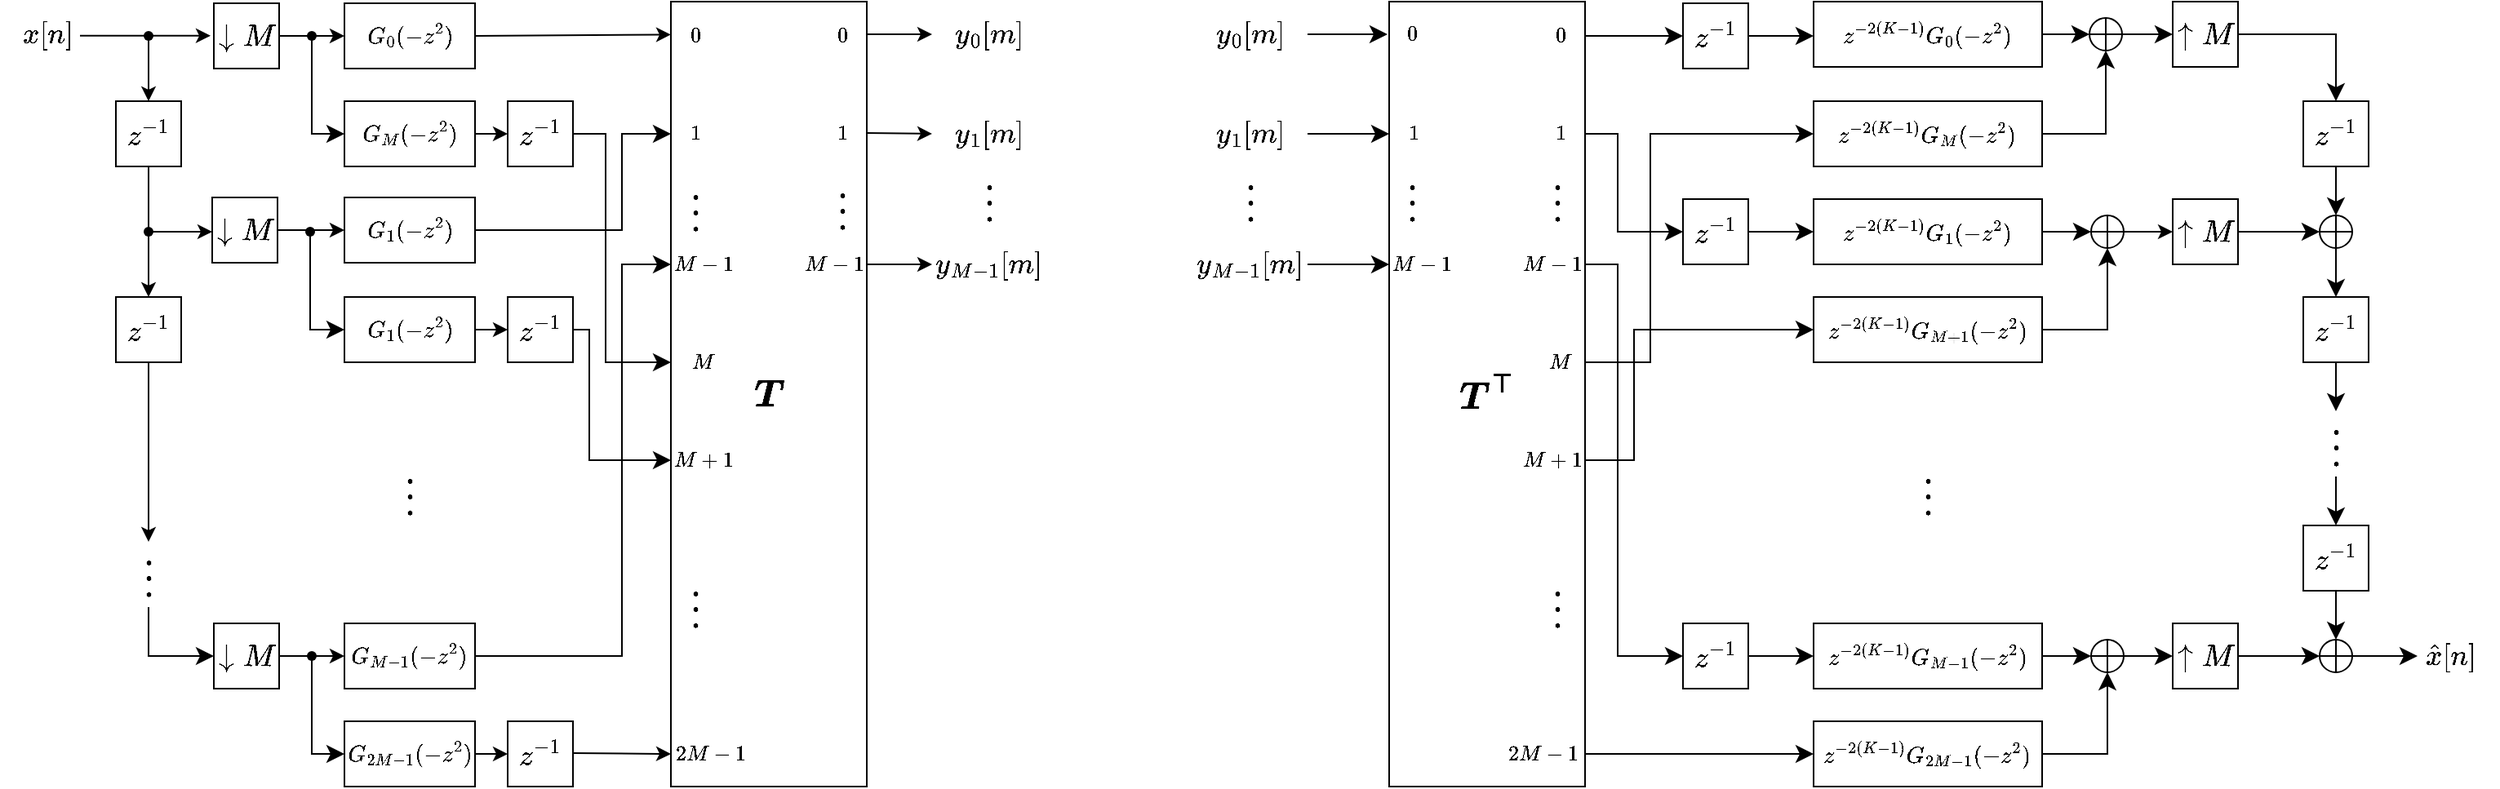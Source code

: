 <mxfile version="23.1.5" type="device">
  <diagram name="ページ1" id="hYsqTFoL2EBxsI7E6CY6">
    <mxGraphModel dx="1149" dy="619" grid="1" gridSize="10" guides="1" tooltips="1" connect="1" arrows="1" fold="1" page="1" pageScale="1" pageWidth="2336" pageHeight="1654" math="1" shadow="0">
      <root>
        <mxCell id="0" />
        <mxCell id="1" parent="0" />
        <mxCell id="6vZ_p8r6TQkiwok0AXN3-46" value="" style="shape=waypoint;sketch=0;fillStyle=solid;size=6;pointerEvents=1;points=[];fillColor=none;resizable=0;rotatable=0;perimeter=centerPerimeter;snapToPoint=1;" parent="1" vertex="1">
          <mxGeometry x="110" y="50" width="20" height="20" as="geometry" />
        </mxCell>
        <mxCell id="6vZ_p8r6TQkiwok0AXN3-47" value="" style="endArrow=classic;html=1;rounded=0;entryX=0;entryY=0.5;entryDx=0;entryDy=0;" parent="1" edge="1">
          <mxGeometry width="50" height="50" relative="1" as="geometry">
            <mxPoint x="78" y="59.92" as="sourcePoint" />
            <mxPoint x="158" y="59.92" as="targetPoint" />
          </mxGeometry>
        </mxCell>
        <mxCell id="6vZ_p8r6TQkiwok0AXN3-51" value="" style="shape=waypoint;sketch=0;fillStyle=solid;size=6;pointerEvents=1;points=[];fillColor=none;resizable=0;rotatable=0;perimeter=centerPerimeter;snapToPoint=1;" parent="1" vertex="1">
          <mxGeometry x="110" y="170" width="20" height="20" as="geometry" />
        </mxCell>
        <mxCell id="6vZ_p8r6TQkiwok0AXN3-52" value="" style="endArrow=classic;html=1;rounded=0;exitX=0.633;exitY=0.867;exitDx=0;exitDy=0;exitPerimeter=0;entryX=0;entryY=0.5;entryDx=0;entryDy=0;" parent="1" source="6vZ_p8r6TQkiwok0AXN3-51" edge="1">
          <mxGeometry width="50" height="50" relative="1" as="geometry">
            <mxPoint x="339" y="310" as="sourcePoint" />
            <mxPoint x="159" y="180" as="targetPoint" />
          </mxGeometry>
        </mxCell>
        <mxCell id="6vZ_p8r6TQkiwok0AXN3-53" value="&lt;font style=&quot;font-size: 15px;&quot;&gt;$$x[n]$$&lt;/font&gt;" style="text;html=1;align=center;verticalAlign=middle;whiteSpace=wrap;rounded=0;" parent="1" vertex="1">
          <mxGeometry x="38" y="44" width="40" height="30" as="geometry" />
        </mxCell>
        <mxCell id="6vZ_p8r6TQkiwok0AXN3-55" value="&lt;font style=&quot;font-size: 15px;&quot;&gt;$$z^{-1}$$&lt;/font&gt;" style="rounded=0;whiteSpace=wrap;html=1;" parent="1" vertex="1">
          <mxGeometry x="100" y="100" width="40" height="40" as="geometry" />
        </mxCell>
        <mxCell id="6vZ_p8r6TQkiwok0AXN3-56" value="&lt;font style=&quot;font-size: 15px;&quot;&gt;$$z^{-1}$$&lt;/font&gt;" style="rounded=0;whiteSpace=wrap;html=1;" parent="1" vertex="1">
          <mxGeometry x="100" y="220" width="40" height="40" as="geometry" />
        </mxCell>
        <mxCell id="6vZ_p8r6TQkiwok0AXN3-57" value="" style="endArrow=classic;html=1;rounded=0;entryX=0.5;entryY=0;entryDx=0;entryDy=0;" parent="1" target="6vZ_p8r6TQkiwok0AXN3-55" edge="1">
          <mxGeometry width="50" height="50" relative="1" as="geometry">
            <mxPoint x="120" y="60" as="sourcePoint" />
            <mxPoint x="139.5" y="10" as="targetPoint" />
          </mxGeometry>
        </mxCell>
        <mxCell id="6vZ_p8r6TQkiwok0AXN3-58" value="" style="endArrow=classic;html=1;rounded=0;exitX=0.5;exitY=1;exitDx=0;exitDy=0;entryX=0.5;entryY=0;entryDx=0;entryDy=0;" parent="1" source="6vZ_p8r6TQkiwok0AXN3-55" target="6vZ_p8r6TQkiwok0AXN3-56" edge="1">
          <mxGeometry width="50" height="50" relative="1" as="geometry">
            <mxPoint x="58.5" y="179.5" as="sourcePoint" />
            <mxPoint x="120" y="220" as="targetPoint" />
          </mxGeometry>
        </mxCell>
        <mxCell id="6vZ_p8r6TQkiwok0AXN3-59" value="&lt;font style=&quot;font-size: 20px;&quot;&gt;$$\vdots$$&lt;/font&gt;" style="text;html=1;align=center;verticalAlign=middle;whiteSpace=wrap;rounded=0;direction=north;" parent="1" vertex="1">
          <mxGeometry x="105" y="370" width="30" height="40" as="geometry" />
        </mxCell>
        <mxCell id="6vZ_p8r6TQkiwok0AXN3-60" value="" style="endArrow=classic;html=1;rounded=0;entryX=1;entryY=0.5;entryDx=0;entryDy=0;exitX=0.5;exitY=1;exitDx=0;exitDy=0;" parent="1" source="6vZ_p8r6TQkiwok0AXN3-56" target="6vZ_p8r6TQkiwok0AXN3-59" edge="1">
          <mxGeometry width="50" height="50" relative="1" as="geometry">
            <mxPoint x="119" y="270" as="sourcePoint" />
            <mxPoint x="169" y="190" as="targetPoint" />
          </mxGeometry>
        </mxCell>
        <mxCell id="6vZ_p8r6TQkiwok0AXN3-61" value="" style="edgeStyle=segmentEdgeStyle;endArrow=classic;html=1;curved=0;rounded=0;endSize=8;startSize=8;exitX=0;exitY=0.5;exitDx=0;exitDy=0;entryX=0;entryY=0.5;entryDx=0;entryDy=0;" parent="1" source="6vZ_p8r6TQkiwok0AXN3-59" target="6vZ_p8r6TQkiwok0AXN3-65" edge="1">
          <mxGeometry width="50" height="50" relative="1" as="geometry">
            <mxPoint x="270" y="389" as="sourcePoint" />
            <mxPoint x="160" y="440" as="targetPoint" />
            <Array as="points">
              <mxPoint x="120" y="440" />
            </Array>
          </mxGeometry>
        </mxCell>
        <mxCell id="6vZ_p8r6TQkiwok0AXN3-62" value="&lt;font style=&quot;font-size: 20px;&quot;&gt;$$\boldsymbol{T}$$&lt;/font&gt;" style="rounded=0;whiteSpace=wrap;html=1;" parent="1" vertex="1">
          <mxGeometry x="440" y="39" width="120" height="481" as="geometry" />
        </mxCell>
        <mxCell id="6vZ_p8r6TQkiwok0AXN3-63" value="&lt;font style=&quot;font-size: 16px;&quot;&gt;$$\downarrow&lt;br&gt;M$$&lt;/font&gt;" style="rounded=0;whiteSpace=wrap;html=1;" parent="1" vertex="1">
          <mxGeometry x="160" y="40" width="40" height="40" as="geometry" />
        </mxCell>
        <mxCell id="6vZ_p8r6TQkiwok0AXN3-64" value="&lt;font style=&quot;font-size: 16px;&quot;&gt;$$\downarrow&lt;br&gt;M$$&lt;/font&gt;" style="rounded=0;whiteSpace=wrap;html=1;" parent="1" vertex="1">
          <mxGeometry x="159" y="159" width="40" height="40" as="geometry" />
        </mxCell>
        <mxCell id="6vZ_p8r6TQkiwok0AXN3-65" value="&lt;font style=&quot;font-size: 16px;&quot;&gt;$$\downarrow&lt;br&gt;M$$&lt;/font&gt;" style="rounded=0;whiteSpace=wrap;html=1;" parent="1" vertex="1">
          <mxGeometry x="160" y="420" width="40" height="40" as="geometry" />
        </mxCell>
        <mxCell id="6vZ_p8r6TQkiwok0AXN3-67" value="" style="endArrow=classic;html=1;rounded=0;exitX=1;exitY=0.5;exitDx=0;exitDy=0;entryX=0;entryY=0.5;entryDx=0;entryDy=0;" parent="1" source="6vZ_p8r6TQkiwok0AXN3-64" target="6vZ_p8r6TQkiwok0AXN3-104" edge="1">
          <mxGeometry width="50" height="50" relative="1" as="geometry">
            <mxPoint x="198" y="177" as="sourcePoint" />
            <mxPoint x="240" y="178" as="targetPoint" />
          </mxGeometry>
        </mxCell>
        <mxCell id="6vZ_p8r6TQkiwok0AXN3-91" value="$$G_{0}(-z^{2})$$" style="rounded=0;whiteSpace=wrap;html=1;" parent="1" vertex="1">
          <mxGeometry x="240" y="40" width="80" height="40" as="geometry" />
        </mxCell>
        <mxCell id="6vZ_p8r6TQkiwok0AXN3-92" value="$$G_{M}(-z^{2})$$" style="rounded=0;whiteSpace=wrap;html=1;" parent="1" vertex="1">
          <mxGeometry x="240" y="100" width="80" height="40" as="geometry" />
        </mxCell>
        <mxCell id="6vZ_p8r6TQkiwok0AXN3-98" value="" style="endArrow=classic;html=1;rounded=0;entryX=0;entryY=0.5;entryDx=0;entryDy=0;exitX=1;exitY=0.5;exitDx=0;exitDy=0;" parent="1" source="6vZ_p8r6TQkiwok0AXN3-63" target="6vZ_p8r6TQkiwok0AXN3-91" edge="1">
          <mxGeometry width="50" height="50" relative="1" as="geometry">
            <mxPoint x="220" y="140" as="sourcePoint" />
            <mxPoint x="270" y="90" as="targetPoint" />
          </mxGeometry>
        </mxCell>
        <mxCell id="6vZ_p8r6TQkiwok0AXN3-101" value="" style="shape=waypoint;sketch=0;fillStyle=solid;size=6;pointerEvents=1;points=[];fillColor=none;resizable=0;rotatable=0;perimeter=centerPerimeter;snapToPoint=1;" parent="1" vertex="1">
          <mxGeometry x="210" y="50" width="20" height="20" as="geometry" />
        </mxCell>
        <mxCell id="6vZ_p8r6TQkiwok0AXN3-103" value="" style="edgeStyle=segmentEdgeStyle;endArrow=classic;html=1;curved=0;rounded=0;endSize=8;startSize=8;exitX=0.517;exitY=0.75;exitDx=0;exitDy=0;exitPerimeter=0;entryX=0;entryY=0.5;entryDx=0;entryDy=0;" parent="1" source="6vZ_p8r6TQkiwok0AXN3-101" target="6vZ_p8r6TQkiwok0AXN3-92" edge="1">
          <mxGeometry width="50" height="50" relative="1" as="geometry">
            <mxPoint x="340" y="170" as="sourcePoint" />
            <mxPoint x="390" y="120" as="targetPoint" />
            <Array as="points">
              <mxPoint x="220" y="120" />
            </Array>
          </mxGeometry>
        </mxCell>
        <mxCell id="6vZ_p8r6TQkiwok0AXN3-104" value="$$G_{1}(-z^{2})$$" style="rounded=0;whiteSpace=wrap;html=1;" parent="1" vertex="1">
          <mxGeometry x="240" y="159" width="80" height="40" as="geometry" />
        </mxCell>
        <mxCell id="6vZ_p8r6TQkiwok0AXN3-106" value="&lt;font style=&quot;font-size: 15px;&quot;&gt;$$z^{-1}$$&lt;/font&gt;" style="rounded=0;whiteSpace=wrap;html=1;" parent="1" vertex="1">
          <mxGeometry x="340" y="100" width="40" height="40" as="geometry" />
        </mxCell>
        <mxCell id="6vZ_p8r6TQkiwok0AXN3-107" value="" style="endArrow=classic;html=1;rounded=0;exitX=1;exitY=0.5;exitDx=0;exitDy=0;entryX=0;entryY=0.5;entryDx=0;entryDy=0;" parent="1" source="6vZ_p8r6TQkiwok0AXN3-92" target="6vZ_p8r6TQkiwok0AXN3-106" edge="1">
          <mxGeometry width="50" height="50" relative="1" as="geometry">
            <mxPoint x="340" y="170" as="sourcePoint" />
            <mxPoint x="360" y="120" as="targetPoint" />
          </mxGeometry>
        </mxCell>
        <mxCell id="6vZ_p8r6TQkiwok0AXN3-108" value="" style="endArrow=classic;html=1;rounded=0;exitX=1;exitY=0.5;exitDx=0;exitDy=0;entryX=0;entryY=0.042;entryDx=0;entryDy=0;entryPerimeter=0;" parent="1" source="6vZ_p8r6TQkiwok0AXN3-91" target="6vZ_p8r6TQkiwok0AXN3-62" edge="1">
          <mxGeometry width="50" height="50" relative="1" as="geometry">
            <mxPoint x="330" y="130" as="sourcePoint" />
            <mxPoint x="370" y="130" as="targetPoint" />
          </mxGeometry>
        </mxCell>
        <mxCell id="6vZ_p8r6TQkiwok0AXN3-109" value="" style="edgeStyle=elbowEdgeStyle;elbow=horizontal;endArrow=classic;html=1;curved=0;rounded=0;endSize=8;startSize=8;exitX=1;exitY=0.5;exitDx=0;exitDy=0;entryX=0;entryY=0.5;entryDx=0;entryDy=0;" parent="1" source="6vZ_p8r6TQkiwok0AXN3-104" target="6vZ_p8r6TQkiwok0AXN3-150" edge="1">
          <mxGeometry width="50" height="50" relative="1" as="geometry">
            <mxPoint x="340" y="270" as="sourcePoint" />
            <mxPoint x="390" y="220" as="targetPoint" />
            <Array as="points">
              <mxPoint x="410" y="140" />
            </Array>
          </mxGeometry>
        </mxCell>
        <mxCell id="6vZ_p8r6TQkiwok0AXN3-112" value="$$G_{1}(-z^{2})$$" style="rounded=0;whiteSpace=wrap;html=1;" parent="1" vertex="1">
          <mxGeometry x="240" y="220" width="80" height="40" as="geometry" />
        </mxCell>
        <mxCell id="6vZ_p8r6TQkiwok0AXN3-113" value="" style="edgeStyle=segmentEdgeStyle;endArrow=classic;html=1;curved=0;rounded=0;endSize=8;startSize=8;exitDx=0;exitDy=0;exitPerimeter=0;" parent="1" source="6vZ_p8r6TQkiwok0AXN3-117" target="6vZ_p8r6TQkiwok0AXN3-112" edge="1">
          <mxGeometry width="50" height="50" relative="1" as="geometry">
            <mxPoint x="219" y="180" as="sourcePoint" />
            <mxPoint x="240" y="241" as="targetPoint" />
            <Array as="points">
              <mxPoint x="219" y="240" />
            </Array>
          </mxGeometry>
        </mxCell>
        <mxCell id="6vZ_p8r6TQkiwok0AXN3-114" value="$$G_{M-1}(-z^{2})$$" style="rounded=0;whiteSpace=wrap;html=1;" parent="1" vertex="1">
          <mxGeometry x="240" y="420" width="80" height="40" as="geometry" />
        </mxCell>
        <mxCell id="6vZ_p8r6TQkiwok0AXN3-115" value="$$G_{2M-1}(-z^{2})$$" style="rounded=0;whiteSpace=wrap;html=1;" parent="1" vertex="1">
          <mxGeometry x="240" y="480" width="80" height="40" as="geometry" />
        </mxCell>
        <mxCell id="6vZ_p8r6TQkiwok0AXN3-118" value="" style="edgeStyle=segmentEdgeStyle;endArrow=classic;html=1;curved=0;rounded=0;endSize=8;startSize=8;exitX=0.517;exitY=0.75;exitDx=0;exitDy=0;exitPerimeter=0;entryDx=0;entryDy=0;" parent="1" target="6vZ_p8r6TQkiwok0AXN3-117" edge="1">
          <mxGeometry width="50" height="50" relative="1" as="geometry">
            <mxPoint x="219" y="180" as="sourcePoint" />
            <mxPoint x="240" y="241" as="targetPoint" />
            <Array as="points" />
          </mxGeometry>
        </mxCell>
        <mxCell id="6vZ_p8r6TQkiwok0AXN3-117" value="" style="shape=waypoint;sketch=0;fillStyle=solid;size=6;pointerEvents=1;points=[];fillColor=none;resizable=0;rotatable=0;perimeter=centerPerimeter;snapToPoint=1;" parent="1" vertex="1">
          <mxGeometry x="209" y="170" width="20" height="20" as="geometry" />
        </mxCell>
        <mxCell id="6vZ_p8r6TQkiwok0AXN3-124" value="" style="endArrow=classic;html=1;rounded=0;exitX=1;exitY=0.5;exitDx=0;exitDy=0;entryX=0;entryY=0.5;entryDx=0;entryDy=0;" parent="1" source="6vZ_p8r6TQkiwok0AXN3-65" target="6vZ_p8r6TQkiwok0AXN3-114" edge="1">
          <mxGeometry width="50" height="50" relative="1" as="geometry">
            <mxPoint x="199" y="438" as="sourcePoint" />
            <mxPoint x="240" y="438" as="targetPoint" />
          </mxGeometry>
        </mxCell>
        <mxCell id="6vZ_p8r6TQkiwok0AXN3-125" value="" style="edgeStyle=segmentEdgeStyle;endArrow=classic;html=1;curved=0;rounded=0;endSize=8;startSize=8;exitDx=0;exitDy=0;exitPerimeter=0;entryX=0;entryY=0.5;entryDx=0;entryDy=0;" parent="1" edge="1">
          <mxGeometry width="50" height="50" relative="1" as="geometry">
            <mxPoint x="220" y="440" as="sourcePoint" />
            <mxPoint x="240" y="500" as="targetPoint" />
            <Array as="points">
              <mxPoint x="220" y="500" />
            </Array>
          </mxGeometry>
        </mxCell>
        <mxCell id="6vZ_p8r6TQkiwok0AXN3-128" value="&lt;font style=&quot;font-size: 15px;&quot;&gt;$$z^{-1}$$&lt;/font&gt;" style="rounded=0;whiteSpace=wrap;html=1;" parent="1" vertex="1">
          <mxGeometry x="340" y="480" width="40" height="40" as="geometry" />
        </mxCell>
        <mxCell id="6vZ_p8r6TQkiwok0AXN3-129" value="" style="endArrow=classic;html=1;rounded=0;exitX=1;exitY=0.5;exitDx=0;exitDy=0;entryX=0;entryY=0.5;entryDx=0;entryDy=0;" parent="1" target="6vZ_p8r6TQkiwok0AXN3-155" edge="1">
          <mxGeometry width="50" height="50" relative="1" as="geometry">
            <mxPoint x="380" y="499.5" as="sourcePoint" />
            <mxPoint x="440" y="500" as="targetPoint" />
          </mxGeometry>
        </mxCell>
        <mxCell id="6vZ_p8r6TQkiwok0AXN3-130" value="" style="endArrow=classic;html=1;rounded=0;exitX=1;exitY=0.5;exitDx=0;exitDy=0;entryX=0;entryY=0.5;entryDx=0;entryDy=0;" parent="1" source="6vZ_p8r6TQkiwok0AXN3-115" target="6vZ_p8r6TQkiwok0AXN3-128" edge="1">
          <mxGeometry width="50" height="50" relative="1" as="geometry">
            <mxPoint x="340" y="270" as="sourcePoint" />
            <mxPoint x="390" y="220" as="targetPoint" />
          </mxGeometry>
        </mxCell>
        <mxCell id="6vZ_p8r6TQkiwok0AXN3-132" value="&lt;font style=&quot;font-size: 15px;&quot;&gt;$$z^{-1}$$&lt;/font&gt;" style="rounded=0;whiteSpace=wrap;html=1;" parent="1" vertex="1">
          <mxGeometry x="340" y="220" width="40" height="40" as="geometry" />
        </mxCell>
        <mxCell id="6vZ_p8r6TQkiwok0AXN3-134" value="" style="endArrow=classic;html=1;rounded=0;exitX=1;exitY=0.5;exitDx=0;exitDy=0;entryX=0;entryY=0.5;entryDx=0;entryDy=0;" parent="1" source="6vZ_p8r6TQkiwok0AXN3-112" target="6vZ_p8r6TQkiwok0AXN3-132" edge="1">
          <mxGeometry width="50" height="50" relative="1" as="geometry">
            <mxPoint x="330" y="130" as="sourcePoint" />
            <mxPoint x="350" y="130" as="targetPoint" />
          </mxGeometry>
        </mxCell>
        <mxCell id="6vZ_p8r6TQkiwok0AXN3-135" value="" style="edgeStyle=elbowEdgeStyle;elbow=horizontal;endArrow=classic;html=1;curved=0;rounded=0;endSize=8;startSize=8;exitX=1;exitY=0.5;exitDx=0;exitDy=0;entryX=0;entryY=0.5;entryDx=0;entryDy=0;" parent="1" source="6vZ_p8r6TQkiwok0AXN3-114" target="6vZ_p8r6TQkiwok0AXN3-151" edge="1">
          <mxGeometry width="50" height="50" relative="1" as="geometry">
            <mxPoint x="340" y="270" as="sourcePoint" />
            <mxPoint x="390" y="220" as="targetPoint" />
            <Array as="points">
              <mxPoint x="410" y="330" />
            </Array>
          </mxGeometry>
        </mxCell>
        <mxCell id="6vZ_p8r6TQkiwok0AXN3-137" value="" style="edgeStyle=elbowEdgeStyle;elbow=horizontal;endArrow=classic;html=1;curved=0;rounded=0;endSize=8;startSize=8;exitX=1;exitY=0.5;exitDx=0;exitDy=0;entryX=0;entryY=0.5;entryDx=0;entryDy=0;" parent="1" source="6vZ_p8r6TQkiwok0AXN3-106" target="6vZ_p8r6TQkiwok0AXN3-153" edge="1">
          <mxGeometry width="50" height="50" relative="1" as="geometry">
            <mxPoint x="340" y="270" as="sourcePoint" />
            <mxPoint x="390" y="220" as="targetPoint" />
            <Array as="points">
              <mxPoint x="400" y="190" />
            </Array>
          </mxGeometry>
        </mxCell>
        <mxCell id="6vZ_p8r6TQkiwok0AXN3-138" value="" style="edgeStyle=elbowEdgeStyle;elbow=horizontal;endArrow=classic;html=1;curved=0;rounded=0;endSize=8;startSize=8;exitX=1;exitY=0.5;exitDx=0;exitDy=0;entryX=0;entryY=0.5;entryDx=0;entryDy=0;" parent="1" source="6vZ_p8r6TQkiwok0AXN3-132" target="6vZ_p8r6TQkiwok0AXN3-154" edge="1">
          <mxGeometry width="50" height="50" relative="1" as="geometry">
            <mxPoint x="390" y="130" as="sourcePoint" />
            <mxPoint x="437" y="295" as="targetPoint" />
            <Array as="points">
              <mxPoint x="390" y="270" />
            </Array>
          </mxGeometry>
        </mxCell>
        <mxCell id="6vZ_p8r6TQkiwok0AXN3-139" value="&lt;font style=&quot;font-size: 20px;&quot;&gt;$$\vdots$$&lt;/font&gt;" style="text;html=1;align=center;verticalAlign=middle;whiteSpace=wrap;rounded=0;direction=north;" parent="1" vertex="1">
          <mxGeometry x="265" y="320" width="30" height="40" as="geometry" />
        </mxCell>
        <mxCell id="6vZ_p8r6TQkiwok0AXN3-141" value="&lt;font style=&quot;font-size: 15px;&quot;&gt;$$y_{0}[m]$$&lt;/font&gt;" style="text;html=1;align=center;verticalAlign=middle;whiteSpace=wrap;rounded=0;" parent="1" vertex="1">
          <mxGeometry x="600" y="44" width="70" height="30" as="geometry" />
        </mxCell>
        <mxCell id="6vZ_p8r6TQkiwok0AXN3-142" value="&lt;font style=&quot;font-size: 15px;&quot;&gt;$$y_{1}[m]$$&lt;/font&gt;" style="text;html=1;align=center;verticalAlign=middle;whiteSpace=wrap;rounded=0;" parent="1" vertex="1">
          <mxGeometry x="600" y="105" width="70" height="30" as="geometry" />
        </mxCell>
        <mxCell id="6vZ_p8r6TQkiwok0AXN3-143" value="&lt;font style=&quot;font-size: 15px;&quot;&gt;$$y_{M-1}[m]$$&lt;/font&gt;" style="text;html=1;align=center;verticalAlign=middle;whiteSpace=wrap;rounded=0;" parent="1" vertex="1">
          <mxGeometry x="600" y="185" width="70" height="30" as="geometry" />
        </mxCell>
        <mxCell id="6vZ_p8r6TQkiwok0AXN3-144" value="&lt;font style=&quot;font-size: 20px;&quot;&gt;$$\vdots$$&lt;/font&gt;" style="text;html=1;align=center;verticalAlign=middle;whiteSpace=wrap;rounded=0;direction=north;" parent="1" vertex="1">
          <mxGeometry x="620" y="140" width="30" height="40" as="geometry" />
        </mxCell>
        <mxCell id="6vZ_p8r6TQkiwok0AXN3-145" value="" style="endArrow=classic;html=1;rounded=0;entryX=0;entryY=0.5;entryDx=0;entryDy=0;" parent="1" target="6vZ_p8r6TQkiwok0AXN3-141" edge="1">
          <mxGeometry width="50" height="50" relative="1" as="geometry">
            <mxPoint x="560" y="59" as="sourcePoint" />
            <mxPoint x="610" y="59" as="targetPoint" />
          </mxGeometry>
        </mxCell>
        <mxCell id="6vZ_p8r6TQkiwok0AXN3-146" value="" style="endArrow=classic;html=1;rounded=0;entryX=0;entryY=0.5;entryDx=0;entryDy=0;" parent="1" target="6vZ_p8r6TQkiwok0AXN3-142" edge="1">
          <mxGeometry width="50" height="50" relative="1" as="geometry">
            <mxPoint x="560" y="119.5" as="sourcePoint" />
            <mxPoint x="610" y="120" as="targetPoint" />
          </mxGeometry>
        </mxCell>
        <mxCell id="6vZ_p8r6TQkiwok0AXN3-147" value="" style="endArrow=classic;html=1;rounded=0;entryX=0;entryY=0.5;entryDx=0;entryDy=0;exitX=1;exitY=0.5;exitDx=0;exitDy=0;" parent="1" source="6vZ_p8r6TQkiwok0AXN3-162" target="6vZ_p8r6TQkiwok0AXN3-143" edge="1">
          <mxGeometry width="50" height="50" relative="1" as="geometry">
            <mxPoint x="560" y="219" as="sourcePoint" />
            <mxPoint x="610" y="219" as="targetPoint" />
          </mxGeometry>
        </mxCell>
        <mxCell id="6vZ_p8r6TQkiwok0AXN3-149" value="&lt;font style=&quot;font-size: 11px;&quot;&gt;$$0$$&lt;/font&gt;" style="text;html=1;align=center;verticalAlign=middle;whiteSpace=wrap;rounded=0;" parent="1" vertex="1">
          <mxGeometry x="440" y="45" width="30" height="30" as="geometry" />
        </mxCell>
        <mxCell id="6vZ_p8r6TQkiwok0AXN3-150" value="&lt;font style=&quot;font-size: 11px;&quot;&gt;$$1$$&lt;/font&gt;" style="text;html=1;align=center;verticalAlign=middle;whiteSpace=wrap;rounded=0;" parent="1" vertex="1">
          <mxGeometry x="440" y="105" width="30" height="30" as="geometry" />
        </mxCell>
        <mxCell id="6vZ_p8r6TQkiwok0AXN3-151" value="&lt;font style=&quot;font-size: 11px;&quot;&gt;$$M-1$$&lt;/font&gt;" style="text;html=1;align=center;verticalAlign=middle;whiteSpace=wrap;rounded=0;" parent="1" vertex="1">
          <mxGeometry x="440" y="185" width="40" height="30" as="geometry" />
        </mxCell>
        <mxCell id="6vZ_p8r6TQkiwok0AXN3-153" value="&lt;font style=&quot;font-size: 11px;&quot;&gt;$$M$$&lt;/font&gt;" style="text;html=1;align=center;verticalAlign=middle;whiteSpace=wrap;rounded=0;" parent="1" vertex="1">
          <mxGeometry x="440" y="245" width="40" height="30" as="geometry" />
        </mxCell>
        <mxCell id="6vZ_p8r6TQkiwok0AXN3-154" value="&lt;font style=&quot;font-size: 11px;&quot;&gt;$$M+1$$&lt;/font&gt;" style="text;html=1;align=center;verticalAlign=middle;whiteSpace=wrap;rounded=0;" parent="1" vertex="1">
          <mxGeometry x="440" y="305" width="40" height="30" as="geometry" />
        </mxCell>
        <mxCell id="6vZ_p8r6TQkiwok0AXN3-155" value="&lt;font style=&quot;font-size: 11px;&quot;&gt;$$2M-1$$&lt;/font&gt;" style="text;html=1;align=center;verticalAlign=middle;whiteSpace=wrap;rounded=0;" parent="1" vertex="1">
          <mxGeometry x="440" y="485" width="50" height="30" as="geometry" />
        </mxCell>
        <mxCell id="6vZ_p8r6TQkiwok0AXN3-160" value="&lt;font style=&quot;font-size: 11px;&quot;&gt;$$0$$&lt;/font&gt;" style="text;html=1;align=center;verticalAlign=middle;whiteSpace=wrap;rounded=0;" parent="1" vertex="1">
          <mxGeometry x="530" y="45" width="30" height="30" as="geometry" />
        </mxCell>
        <mxCell id="6vZ_p8r6TQkiwok0AXN3-161" value="&lt;font style=&quot;font-size: 11px;&quot;&gt;$$1$$&lt;/font&gt;" style="text;html=1;align=center;verticalAlign=middle;whiteSpace=wrap;rounded=0;" parent="1" vertex="1">
          <mxGeometry x="530" y="105" width="30" height="30" as="geometry" />
        </mxCell>
        <mxCell id="6vZ_p8r6TQkiwok0AXN3-162" value="&lt;font style=&quot;font-size: 11px;&quot;&gt;$$M-1$$&lt;/font&gt;" style="text;html=1;align=center;verticalAlign=middle;whiteSpace=wrap;rounded=0;" parent="1" vertex="1">
          <mxGeometry x="520" y="185" width="40" height="30" as="geometry" />
        </mxCell>
        <mxCell id="6vZ_p8r6TQkiwok0AXN3-164" value="&lt;font style=&quot;font-size: 20px;&quot;&gt;$$\vdots$$&lt;/font&gt;" style="text;html=1;align=center;verticalAlign=middle;whiteSpace=wrap;rounded=0;direction=north;" parent="1" vertex="1">
          <mxGeometry x="440" y="146" width="30" height="40" as="geometry" />
        </mxCell>
        <mxCell id="6vZ_p8r6TQkiwok0AXN3-165" value="&lt;font style=&quot;font-size: 20px;&quot;&gt;$$\vdots$$&lt;/font&gt;" style="text;html=1;align=center;verticalAlign=middle;whiteSpace=wrap;rounded=0;direction=north;" parent="1" vertex="1">
          <mxGeometry x="440" y="389" width="30" height="40" as="geometry" />
        </mxCell>
        <mxCell id="6vZ_p8r6TQkiwok0AXN3-166" value="&lt;font style=&quot;font-size: 20px;&quot;&gt;$$\vdots$$&lt;/font&gt;" style="text;html=1;align=center;verticalAlign=middle;whiteSpace=wrap;rounded=0;direction=north;" parent="1" vertex="1">
          <mxGeometry x="530" y="145" width="30" height="40" as="geometry" />
        </mxCell>
        <mxCell id="6vZ_p8r6TQkiwok0AXN3-170" value="" style="shape=waypoint;sketch=0;fillStyle=solid;size=6;pointerEvents=1;points=[];fillColor=none;resizable=0;rotatable=0;perimeter=centerPerimeter;snapToPoint=1;" parent="1" vertex="1">
          <mxGeometry x="210" y="430" width="20" height="20" as="geometry" />
        </mxCell>
        <mxCell id="6vZ_p8r6TQkiwok0AXN3-183" value="&lt;font style=&quot;font-size: 20px;&quot;&gt;$$\boldsymbol{T}^{\mathsf{T}}$$&lt;/font&gt;" style="rounded=0;whiteSpace=wrap;html=1;direction=east;" parent="1" vertex="1">
          <mxGeometry x="880" y="39" width="120" height="481" as="geometry" />
        </mxCell>
        <mxCell id="6vZ_p8r6TQkiwok0AXN3-215" value="&lt;font style=&quot;font-size: 15px;&quot;&gt;$$y_{0}[m]$$&lt;/font&gt;" style="text;html=1;align=center;verticalAlign=middle;whiteSpace=wrap;rounded=0;direction=east;" parent="1" vertex="1">
          <mxGeometry x="760" y="44" width="70" height="30" as="geometry" />
        </mxCell>
        <mxCell id="6vZ_p8r6TQkiwok0AXN3-216" value="&lt;font style=&quot;font-size: 15px;&quot;&gt;$$y_{1}[m]$$&lt;/font&gt;" style="text;html=1;align=center;verticalAlign=middle;whiteSpace=wrap;rounded=0;direction=east;" parent="1" vertex="1">
          <mxGeometry x="760" y="105" width="70" height="30" as="geometry" />
        </mxCell>
        <mxCell id="6vZ_p8r6TQkiwok0AXN3-217" value="&lt;font style=&quot;font-size: 15px;&quot;&gt;$$y_{M-1}[m]$$&lt;/font&gt;" style="text;html=1;align=center;verticalAlign=middle;whiteSpace=wrap;rounded=0;direction=east;" parent="1" vertex="1">
          <mxGeometry x="760" y="185" width="70" height="30" as="geometry" />
        </mxCell>
        <mxCell id="6vZ_p8r6TQkiwok0AXN3-218" value="&lt;font style=&quot;font-size: 20px;&quot;&gt;$$\vdots$$&lt;/font&gt;" style="text;html=1;align=center;verticalAlign=middle;whiteSpace=wrap;rounded=0;direction=north;" parent="1" vertex="1">
          <mxGeometry x="780" y="140" width="30" height="40" as="geometry" />
        </mxCell>
        <mxCell id="6vZ_p8r6TQkiwok0AXN3-228" value="&lt;font style=&quot;font-size: 11px;&quot;&gt;$$0$$&lt;/font&gt;" style="text;html=1;align=center;verticalAlign=middle;whiteSpace=wrap;rounded=0;direction=east;" parent="1" vertex="1">
          <mxGeometry x="879" y="44" width="30" height="30" as="geometry" />
        </mxCell>
        <mxCell id="6vZ_p8r6TQkiwok0AXN3-229" value="&lt;font style=&quot;font-size: 11px;&quot;&gt;$$1$$&lt;/font&gt;" style="text;html=1;align=center;verticalAlign=middle;whiteSpace=wrap;rounded=0;direction=east;" parent="1" vertex="1">
          <mxGeometry x="880" y="105" width="30" height="30" as="geometry" />
        </mxCell>
        <mxCell id="6vZ_p8r6TQkiwok0AXN3-230" value="&lt;font style=&quot;font-size: 11px;&quot;&gt;$$M-1$$&lt;/font&gt;" style="text;html=1;align=center;verticalAlign=middle;whiteSpace=wrap;rounded=0;direction=east;" parent="1" vertex="1">
          <mxGeometry x="880" y="185" width="40" height="30" as="geometry" />
        </mxCell>
        <mxCell id="6vZ_p8r6TQkiwok0AXN3-233" value="&lt;font style=&quot;font-size: 20px;&quot;&gt;$$\vdots$$&lt;/font&gt;" style="text;html=1;align=center;verticalAlign=middle;whiteSpace=wrap;rounded=0;direction=north;" parent="1" vertex="1">
          <mxGeometry x="879" y="140" width="30" height="40" as="geometry" />
        </mxCell>
        <mxCell id="6vZ_p8r6TQkiwok0AXN3-240" value="&lt;font style=&quot;font-size: 11px;&quot;&gt;$$0$$&lt;/font&gt;" style="text;html=1;align=center;verticalAlign=middle;whiteSpace=wrap;rounded=0;direction=east;" parent="1" vertex="1">
          <mxGeometry x="970" y="45" width="30" height="30" as="geometry" />
        </mxCell>
        <mxCell id="6vZ_p8r6TQkiwok0AXN3-241" value="&lt;font style=&quot;font-size: 11px;&quot;&gt;$$1$$&lt;/font&gt;" style="text;html=1;align=center;verticalAlign=middle;whiteSpace=wrap;rounded=0;direction=east;" parent="1" vertex="1">
          <mxGeometry x="970" y="105" width="30" height="30" as="geometry" />
        </mxCell>
        <mxCell id="6vZ_p8r6TQkiwok0AXN3-242" value="&lt;font style=&quot;font-size: 11px;&quot;&gt;$$M-1$$&lt;/font&gt;" style="text;html=1;align=center;verticalAlign=middle;whiteSpace=wrap;rounded=0;direction=east;" parent="1" vertex="1">
          <mxGeometry x="960" y="185" width="40" height="30" as="geometry" />
        </mxCell>
        <mxCell id="6vZ_p8r6TQkiwok0AXN3-243" value="&lt;font style=&quot;font-size: 11px;&quot;&gt;$$M$$&lt;/font&gt;" style="text;html=1;align=center;verticalAlign=middle;whiteSpace=wrap;rounded=0;direction=east;" parent="1" vertex="1">
          <mxGeometry x="970" y="245" width="30" height="30" as="geometry" />
        </mxCell>
        <mxCell id="6vZ_p8r6TQkiwok0AXN3-244" value="&lt;font style=&quot;font-size: 11px;&quot;&gt;$$M+1$$&lt;/font&gt;" style="text;html=1;align=center;verticalAlign=middle;whiteSpace=wrap;rounded=0;direction=east;" parent="1" vertex="1">
          <mxGeometry x="960" y="305" width="40" height="30" as="geometry" />
        </mxCell>
        <mxCell id="6vZ_p8r6TQkiwok0AXN3-245" value="&lt;font style=&quot;font-size: 11px;&quot;&gt;$$2M-1$$&lt;/font&gt;" style="text;html=1;align=center;verticalAlign=middle;whiteSpace=wrap;rounded=0;direction=east;" parent="1" vertex="1">
          <mxGeometry x="950" y="485" width="50" height="30" as="geometry" />
        </mxCell>
        <mxCell id="6vZ_p8r6TQkiwok0AXN3-246" value="&lt;font style=&quot;font-size: 20px;&quot;&gt;$$\vdots$$&lt;/font&gt;" style="text;html=1;align=center;verticalAlign=middle;whiteSpace=wrap;rounded=0;direction=north;" parent="1" vertex="1">
          <mxGeometry x="968" y="140" width="30" height="40" as="geometry" />
        </mxCell>
        <mxCell id="6vZ_p8r6TQkiwok0AXN3-247" value="&lt;font style=&quot;font-size: 20px;&quot;&gt;$$\vdots$$&lt;/font&gt;" style="text;html=1;align=center;verticalAlign=middle;whiteSpace=wrap;rounded=0;direction=north;" parent="1" vertex="1">
          <mxGeometry x="968" y="389" width="30" height="40" as="geometry" />
        </mxCell>
        <mxCell id="6vZ_p8r6TQkiwok0AXN3-249" value="&lt;font style=&quot;font-size: 15px;&quot;&gt;$$z^{-1}$$&lt;/font&gt;" style="rounded=0;whiteSpace=wrap;html=1;" parent="1" vertex="1">
          <mxGeometry x="1060" y="40" width="40" height="40" as="geometry" />
        </mxCell>
        <mxCell id="6vZ_p8r6TQkiwok0AXN3-250" value="$$z^{-2(K-1)}G_{0}(-z^{2})$$" style="rounded=0;whiteSpace=wrap;html=1;" parent="1" vertex="1">
          <mxGeometry x="1140" y="39" width="140" height="40" as="geometry" />
        </mxCell>
        <mxCell id="6vZ_p8r6TQkiwok0AXN3-251" value="$$z^{-2(K-1)}G_{M}(-z^{2})$$" style="rounded=0;whiteSpace=wrap;html=1;" parent="1" vertex="1">
          <mxGeometry x="1140" y="100" width="140" height="40" as="geometry" />
        </mxCell>
        <mxCell id="6vZ_p8r6TQkiwok0AXN3-252" value="$$z^{-2(K-1)}G_{1}(-z^{2})$$" style="rounded=0;whiteSpace=wrap;html=1;" parent="1" vertex="1">
          <mxGeometry x="1140" y="160" width="140" height="40" as="geometry" />
        </mxCell>
        <mxCell id="6vZ_p8r6TQkiwok0AXN3-253" value="$$z^{-2(K-1)}G_{M+1}(-z^{2})$$" style="rounded=0;whiteSpace=wrap;html=1;" parent="1" vertex="1">
          <mxGeometry x="1140" y="220" width="140" height="40" as="geometry" />
        </mxCell>
        <mxCell id="6vZ_p8r6TQkiwok0AXN3-254" value="$$z^{-2(K-1)}G_{2M-1}(-z^{2})$$" style="rounded=0;whiteSpace=wrap;html=1;" parent="1" vertex="1">
          <mxGeometry x="1140" y="480" width="140" height="40" as="geometry" />
        </mxCell>
        <mxCell id="6vZ_p8r6TQkiwok0AXN3-255" value="$$z^{-2(K-1)}G_{M-1}(-z^{2})$$" style="rounded=0;whiteSpace=wrap;html=1;" parent="1" vertex="1">
          <mxGeometry x="1140" y="420" width="140" height="40" as="geometry" />
        </mxCell>
        <mxCell id="6vZ_p8r6TQkiwok0AXN3-256" value="&lt;font style=&quot;font-size: 15px;&quot;&gt;$$z^{-1}$$&lt;/font&gt;" style="rounded=0;whiteSpace=wrap;html=1;" parent="1" vertex="1">
          <mxGeometry x="1060" y="160" width="40" height="40" as="geometry" />
        </mxCell>
        <mxCell id="6vZ_p8r6TQkiwok0AXN3-257" value="&lt;font style=&quot;font-size: 15px;&quot;&gt;$$z^{-1}$$&lt;/font&gt;" style="rounded=0;whiteSpace=wrap;html=1;" parent="1" vertex="1">
          <mxGeometry x="1060" y="420" width="40" height="40" as="geometry" />
        </mxCell>
        <mxCell id="6vZ_p8r6TQkiwok0AXN3-258" value="" style="verticalLabelPosition=bottom;verticalAlign=top;html=1;shape=mxgraph.flowchart.summing_function;" parent="1" vertex="1">
          <mxGeometry x="1309" y="49" width="20" height="20" as="geometry" />
        </mxCell>
        <mxCell id="6vZ_p8r6TQkiwok0AXN3-261" value="&lt;font style=&quot;font-size: 16px;&quot;&gt;$$\uparrow&lt;br&gt;M$$&lt;/font&gt;" style="rounded=0;whiteSpace=wrap;html=1;" parent="1" vertex="1">
          <mxGeometry x="1360" y="39" width="40" height="40" as="geometry" />
        </mxCell>
        <mxCell id="6vZ_p8r6TQkiwok0AXN3-263" value="" style="verticalLabelPosition=bottom;verticalAlign=top;html=1;shape=mxgraph.flowchart.summing_function;" parent="1" vertex="1">
          <mxGeometry x="1310" y="170" width="20" height="20" as="geometry" />
        </mxCell>
        <mxCell id="6vZ_p8r6TQkiwok0AXN3-289" value="" style="edgeStyle=orthogonalEdgeStyle;rounded=0;orthogonalLoop=1;jettySize=auto;html=1;entryX=0;entryY=0.5;entryDx=0;entryDy=0;" parent="1" target="6vZ_p8r6TQkiwok0AXN3-264" edge="1">
          <mxGeometry relative="1" as="geometry">
            <mxPoint x="1330" y="180" as="sourcePoint" />
            <mxPoint x="1350" y="220" as="targetPoint" />
          </mxGeometry>
        </mxCell>
        <mxCell id="6vZ_p8r6TQkiwok0AXN3-264" value="&lt;font style=&quot;font-size: 16px;&quot;&gt;$$\uparrow&lt;br&gt;M$$&lt;/font&gt;" style="rounded=0;whiteSpace=wrap;html=1;" parent="1" vertex="1">
          <mxGeometry x="1360" y="160" width="40" height="40" as="geometry" />
        </mxCell>
        <mxCell id="6vZ_p8r6TQkiwok0AXN3-265" value="" style="verticalLabelPosition=bottom;verticalAlign=top;html=1;shape=mxgraph.flowchart.summing_function;" parent="1" vertex="1">
          <mxGeometry x="1310" y="430" width="20" height="20" as="geometry" />
        </mxCell>
        <mxCell id="6vZ_p8r6TQkiwok0AXN3-266" value="&lt;font style=&quot;font-size: 16px;&quot;&gt;$$\uparrow&lt;br&gt;M$$&lt;/font&gt;" style="rounded=0;whiteSpace=wrap;html=1;" parent="1" vertex="1">
          <mxGeometry x="1360" y="420" width="40" height="40" as="geometry" />
        </mxCell>
        <mxCell id="6vZ_p8r6TQkiwok0AXN3-267" value="&lt;font style=&quot;font-size: 15px;&quot;&gt;$$z^{-1}$$&lt;/font&gt;" style="rounded=0;whiteSpace=wrap;html=1;" parent="1" vertex="1">
          <mxGeometry x="1440" y="100" width="40" height="40" as="geometry" />
        </mxCell>
        <mxCell id="6vZ_p8r6TQkiwok0AXN3-268" value="&lt;font style=&quot;font-size: 15px;&quot;&gt;$$z^{-1}$$&lt;/font&gt;" style="rounded=0;whiteSpace=wrap;html=1;" parent="1" vertex="1">
          <mxGeometry x="1440" y="220" width="40" height="40" as="geometry" />
        </mxCell>
        <mxCell id="6vZ_p8r6TQkiwok0AXN3-269" value="&lt;font style=&quot;font-size: 15px;&quot;&gt;$$z^{-1}$$&lt;/font&gt;" style="rounded=0;whiteSpace=wrap;html=1;" parent="1" vertex="1">
          <mxGeometry x="1440" y="360" width="40" height="40" as="geometry" />
        </mxCell>
        <mxCell id="6vZ_p8r6TQkiwok0AXN3-270" value="" style="verticalLabelPosition=bottom;verticalAlign=top;html=1;shape=mxgraph.flowchart.summing_function;" parent="1" vertex="1">
          <mxGeometry x="1450" y="430" width="20" height="20" as="geometry" />
        </mxCell>
        <mxCell id="6vZ_p8r6TQkiwok0AXN3-271" value="" style="verticalLabelPosition=bottom;verticalAlign=top;html=1;shape=mxgraph.flowchart.summing_function;" parent="1" vertex="1">
          <mxGeometry x="1450" y="170" width="20" height="20" as="geometry" />
        </mxCell>
        <mxCell id="6vZ_p8r6TQkiwok0AXN3-272" value="" style="edgeStyle=segmentEdgeStyle;endArrow=classic;html=1;curved=0;rounded=0;endSize=8;startSize=8;exitX=1;exitY=0.5;exitDx=0;exitDy=0;" parent="1" source="6vZ_p8r6TQkiwok0AXN3-249" target="6vZ_p8r6TQkiwok0AXN3-250" edge="1">
          <mxGeometry width="50" height="50" relative="1" as="geometry">
            <mxPoint x="1040" y="400" as="sourcePoint" />
            <mxPoint x="1090" y="350" as="targetPoint" />
          </mxGeometry>
        </mxCell>
        <mxCell id="6vZ_p8r6TQkiwok0AXN3-273" value="" style="edgeStyle=segmentEdgeStyle;endArrow=classic;html=1;curved=0;rounded=0;endSize=8;startSize=8;exitX=1;exitY=0.5;exitDx=0;exitDy=0;entryX=0;entryY=0.5;entryDx=0;entryDy=0;" parent="1" source="6vZ_p8r6TQkiwok0AXN3-243" target="6vZ_p8r6TQkiwok0AXN3-251" edge="1">
          <mxGeometry width="50" height="50" relative="1" as="geometry">
            <mxPoint x="1040" y="400" as="sourcePoint" />
            <mxPoint x="1090" y="350" as="targetPoint" />
            <Array as="points">
              <mxPoint x="1040" y="260" />
              <mxPoint x="1040" y="120" />
            </Array>
          </mxGeometry>
        </mxCell>
        <mxCell id="6vZ_p8r6TQkiwok0AXN3-274" value="" style="edgeStyle=segmentEdgeStyle;endArrow=classic;html=1;curved=0;rounded=0;endSize=8;startSize=8;exitX=1;exitY=0.5;exitDx=0;exitDy=0;entryX=0;entryY=0.5;entryDx=0;entryDy=0;" parent="1" source="6vZ_p8r6TQkiwok0AXN3-241" target="6vZ_p8r6TQkiwok0AXN3-256" edge="1">
          <mxGeometry width="50" height="50" relative="1" as="geometry">
            <mxPoint x="1010" y="270" as="sourcePoint" />
            <mxPoint x="1150" y="130" as="targetPoint" />
            <Array as="points">
              <mxPoint x="1020" y="120" />
              <mxPoint x="1020" y="180" />
            </Array>
          </mxGeometry>
        </mxCell>
        <mxCell id="6vZ_p8r6TQkiwok0AXN3-275" value="" style="edgeStyle=segmentEdgeStyle;endArrow=classic;html=1;curved=0;rounded=0;endSize=8;startSize=8;exitX=1;exitY=0.5;exitDx=0;exitDy=0;entryX=0;entryY=0.5;entryDx=0;entryDy=0;" parent="1" source="6vZ_p8r6TQkiwok0AXN3-240" target="6vZ_p8r6TQkiwok0AXN3-249" edge="1">
          <mxGeometry width="50" height="50" relative="1" as="geometry">
            <mxPoint x="1010" y="270" as="sourcePoint" />
            <mxPoint x="1150" y="130" as="targetPoint" />
            <Array as="points">
              <mxPoint x="1060" y="60" />
              <mxPoint x="1060" y="60" />
            </Array>
          </mxGeometry>
        </mxCell>
        <mxCell id="6vZ_p8r6TQkiwok0AXN3-276" value="" style="edgeStyle=segmentEdgeStyle;endArrow=classic;html=1;curved=0;rounded=0;endSize=8;startSize=8;exitX=1;exitY=0.5;exitDx=0;exitDy=0;entryX=0;entryY=0.5;entryDx=0;entryDy=0;" parent="1" source="6vZ_p8r6TQkiwok0AXN3-242" target="6vZ_p8r6TQkiwok0AXN3-257" edge="1">
          <mxGeometry width="50" height="50" relative="1" as="geometry">
            <mxPoint x="1008" y="130" as="sourcePoint" />
            <mxPoint x="1070" y="190" as="targetPoint" />
            <Array as="points">
              <mxPoint x="1020" y="200" />
              <mxPoint x="1020" y="440" />
            </Array>
          </mxGeometry>
        </mxCell>
        <mxCell id="6vZ_p8r6TQkiwok0AXN3-277" value="" style="edgeStyle=segmentEdgeStyle;endArrow=classic;html=1;curved=0;rounded=0;endSize=8;startSize=8;exitX=1;exitY=0.5;exitDx=0;exitDy=0;" parent="1" source="6vZ_p8r6TQkiwok0AXN3-244" edge="1">
          <mxGeometry width="50" height="50" relative="1" as="geometry">
            <mxPoint x="1028" y="360" as="sourcePoint" />
            <mxPoint x="1140" y="240" as="targetPoint" />
            <Array as="points">
              <mxPoint x="1030" y="320" />
              <mxPoint x="1030" y="240" />
              <mxPoint x="1140" y="240" />
            </Array>
          </mxGeometry>
        </mxCell>
        <mxCell id="6vZ_p8r6TQkiwok0AXN3-278" value="" style="edgeStyle=segmentEdgeStyle;endArrow=classic;html=1;curved=0;rounded=0;endSize=8;startSize=8;exitX=1;exitY=0.5;exitDx=0;exitDy=0;entryX=0;entryY=0.5;entryDx=0;entryDy=0;" parent="1" source="6vZ_p8r6TQkiwok0AXN3-245" target="6vZ_p8r6TQkiwok0AXN3-254" edge="1">
          <mxGeometry width="50" height="50" relative="1" as="geometry">
            <mxPoint x="1008" y="330" as="sourcePoint" />
            <mxPoint x="1150" y="250" as="targetPoint" />
            <Array as="points">
              <mxPoint x="1020" y="500" />
              <mxPoint x="1020" y="500" />
            </Array>
          </mxGeometry>
        </mxCell>
        <mxCell id="6vZ_p8r6TQkiwok0AXN3-279" value="" style="edgeStyle=segmentEdgeStyle;endArrow=classic;html=1;curved=0;rounded=0;endSize=8;startSize=8;exitX=1;exitY=0.5;exitDx=0;exitDy=0;entryX=0;entryY=0.5;entryDx=0;entryDy=0;" parent="1" source="6vZ_p8r6TQkiwok0AXN3-256" target="6vZ_p8r6TQkiwok0AXN3-252" edge="1">
          <mxGeometry width="50" height="50" relative="1" as="geometry">
            <mxPoint x="1008" y="130" as="sourcePoint" />
            <mxPoint x="1070" y="190" as="targetPoint" />
            <Array as="points">
              <mxPoint x="1140" y="180" />
            </Array>
          </mxGeometry>
        </mxCell>
        <mxCell id="6vZ_p8r6TQkiwok0AXN3-280" value="" style="edgeStyle=segmentEdgeStyle;endArrow=classic;html=1;curved=0;rounded=0;endSize=8;startSize=8;exitX=1;exitY=0.5;exitDx=0;exitDy=0;entryX=0;entryY=0.5;entryDx=0;entryDy=0;" parent="1" source="6vZ_p8r6TQkiwok0AXN3-257" target="6vZ_p8r6TQkiwok0AXN3-255" edge="1">
          <mxGeometry width="50" height="50" relative="1" as="geometry">
            <mxPoint x="1110" y="190" as="sourcePoint" />
            <mxPoint x="1150" y="189" as="targetPoint" />
            <Array as="points">
              <mxPoint x="1120" y="440" />
              <mxPoint x="1120" y="440" />
            </Array>
          </mxGeometry>
        </mxCell>
        <mxCell id="6vZ_p8r6TQkiwok0AXN3-281" value="" style="edgeStyle=segmentEdgeStyle;endArrow=classic;html=1;curved=0;rounded=0;endSize=8;startSize=8;exitX=1;exitY=0.5;exitDx=0;exitDy=0;entryX=0;entryY=0.5;entryDx=0;entryDy=0;entryPerimeter=0;" parent="1" source="6vZ_p8r6TQkiwok0AXN3-250" target="6vZ_p8r6TQkiwok0AXN3-258" edge="1">
          <mxGeometry width="50" height="50" relative="1" as="geometry">
            <mxPoint x="1110" y="70" as="sourcePoint" />
            <mxPoint x="1150" y="70" as="targetPoint" />
          </mxGeometry>
        </mxCell>
        <mxCell id="6vZ_p8r6TQkiwok0AXN3-282" value="" style="edgeStyle=segmentEdgeStyle;endArrow=classic;html=1;curved=0;rounded=0;endSize=8;startSize=8;exitX=1;exitY=0.5;exitDx=0;exitDy=0;entryX=0.5;entryY=1;entryDx=0;entryDy=0;entryPerimeter=0;" parent="1" source="6vZ_p8r6TQkiwok0AXN3-251" target="6vZ_p8r6TQkiwok0AXN3-258" edge="1">
          <mxGeometry width="50" height="50" relative="1" as="geometry">
            <mxPoint x="1290" y="69" as="sourcePoint" />
            <mxPoint x="1319" y="69" as="targetPoint" />
          </mxGeometry>
        </mxCell>
        <mxCell id="6vZ_p8r6TQkiwok0AXN3-283" value="" style="edgeStyle=segmentEdgeStyle;endArrow=classic;html=1;curved=0;rounded=0;endSize=8;startSize=8;exitX=1;exitY=0.5;exitDx=0;exitDy=0;entryX=0.5;entryY=1;entryDx=0;entryDy=0;entryPerimeter=0;" parent="1" source="6vZ_p8r6TQkiwok0AXN3-253" target="6vZ_p8r6TQkiwok0AXN3-263" edge="1">
          <mxGeometry width="50" height="50" relative="1" as="geometry">
            <mxPoint x="1280" y="245" as="sourcePoint" />
            <mxPoint x="1319" y="194" as="targetPoint" />
          </mxGeometry>
        </mxCell>
        <mxCell id="6vZ_p8r6TQkiwok0AXN3-284" value="" style="edgeStyle=segmentEdgeStyle;endArrow=classic;html=1;curved=0;rounded=0;endSize=8;startSize=8;exitX=1;exitY=0.5;exitDx=0;exitDy=0;entryX=0.5;entryY=1;entryDx=0;entryDy=0;entryPerimeter=0;" parent="1" source="6vZ_p8r6TQkiwok0AXN3-254" target="6vZ_p8r6TQkiwok0AXN3-265" edge="1">
          <mxGeometry width="50" height="50" relative="1" as="geometry">
            <mxPoint x="1280" y="500" as="sourcePoint" />
            <mxPoint x="1319" y="450" as="targetPoint" />
          </mxGeometry>
        </mxCell>
        <mxCell id="6vZ_p8r6TQkiwok0AXN3-286" value="" style="edgeStyle=segmentEdgeStyle;endArrow=classic;html=1;curved=0;rounded=0;endSize=8;startSize=8;exitX=1;exitY=0.5;exitDx=0;exitDy=0;entryX=0;entryY=0.5;entryDx=0;entryDy=0;entryPerimeter=0;" parent="1" source="6vZ_p8r6TQkiwok0AXN3-255" target="6vZ_p8r6TQkiwok0AXN3-265" edge="1">
          <mxGeometry width="50" height="50" relative="1" as="geometry">
            <mxPoint x="1290" y="189" as="sourcePoint" />
            <mxPoint x="1319" y="190" as="targetPoint" />
          </mxGeometry>
        </mxCell>
        <mxCell id="6vZ_p8r6TQkiwok0AXN3-287" value="" style="edgeStyle=segmentEdgeStyle;endArrow=classic;html=1;curved=0;rounded=0;endSize=8;startSize=8;exitX=1;exitY=0.5;exitDx=0;exitDy=0;entryX=0;entryY=0.5;entryDx=0;entryDy=0;exitPerimeter=0;" parent="1" source="6vZ_p8r6TQkiwok0AXN3-258" target="6vZ_p8r6TQkiwok0AXN3-261" edge="1">
          <mxGeometry width="50" height="50" relative="1" as="geometry">
            <mxPoint x="1290" y="450" as="sourcePoint" />
            <mxPoint x="1320" y="450" as="targetPoint" />
          </mxGeometry>
        </mxCell>
        <mxCell id="6vZ_p8r6TQkiwok0AXN3-291" value="" style="edgeStyle=segmentEdgeStyle;endArrow=classic;html=1;curved=0;rounded=0;endSize=8;startSize=8;exitX=1;exitY=0.5;exitDx=0;exitDy=0;exitPerimeter=0;entryX=0;entryY=0.5;entryDx=0;entryDy=0;" parent="1" source="6vZ_p8r6TQkiwok0AXN3-265" target="6vZ_p8r6TQkiwok0AXN3-266" edge="1">
          <mxGeometry width="50" height="50" relative="1" as="geometry">
            <mxPoint x="1339" y="190" as="sourcePoint" />
            <mxPoint x="1370" y="190" as="targetPoint" />
          </mxGeometry>
        </mxCell>
        <mxCell id="6vZ_p8r6TQkiwok0AXN3-292" value="" style="edgeStyle=segmentEdgeStyle;endArrow=classic;html=1;curved=0;rounded=0;endSize=8;startSize=8;exitX=1;exitY=0.5;exitDx=0;exitDy=0;entryX=0.5;entryY=0;entryDx=0;entryDy=0;" parent="1" source="6vZ_p8r6TQkiwok0AXN3-261" target="6vZ_p8r6TQkiwok0AXN3-267" edge="1">
          <mxGeometry width="50" height="50" relative="1" as="geometry">
            <mxPoint x="1339" y="69" as="sourcePoint" />
            <mxPoint x="1370" y="69" as="targetPoint" />
          </mxGeometry>
        </mxCell>
        <mxCell id="6vZ_p8r6TQkiwok0AXN3-293" value="" style="edgeStyle=segmentEdgeStyle;endArrow=classic;html=1;curved=0;rounded=0;endSize=8;startSize=8;exitX=1;exitY=0.5;exitDx=0;exitDy=0;entryX=0;entryY=0.5;entryDx=0;entryDy=0;entryPerimeter=0;" parent="1" source="6vZ_p8r6TQkiwok0AXN3-264" target="6vZ_p8r6TQkiwok0AXN3-271" edge="1">
          <mxGeometry width="50" height="50" relative="1" as="geometry">
            <mxPoint x="1410" y="69" as="sourcePoint" />
            <mxPoint x="1470" y="110" as="targetPoint" />
          </mxGeometry>
        </mxCell>
        <mxCell id="6vZ_p8r6TQkiwok0AXN3-294" value="" style="edgeStyle=segmentEdgeStyle;endArrow=classic;html=1;curved=0;rounded=0;endSize=8;startSize=8;exitX=1;exitY=0.5;exitDx=0;exitDy=0;entryX=0;entryY=0.5;entryDx=0;entryDy=0;entryPerimeter=0;" parent="1" source="6vZ_p8r6TQkiwok0AXN3-266" target="6vZ_p8r6TQkiwok0AXN3-270" edge="1">
          <mxGeometry width="50" height="50" relative="1" as="geometry">
            <mxPoint x="1410" y="190" as="sourcePoint" />
            <mxPoint x="1460" y="440" as="targetPoint" />
          </mxGeometry>
        </mxCell>
        <mxCell id="6vZ_p8r6TQkiwok0AXN3-295" value="&lt;font style=&quot;font-size: 20px;&quot;&gt;$$\vdots$$&lt;/font&gt;" style="text;html=1;align=center;verticalAlign=middle;whiteSpace=wrap;rounded=0;direction=north;" parent="1" vertex="1">
          <mxGeometry x="1445" y="290" width="30" height="40" as="geometry" />
        </mxCell>
        <mxCell id="6vZ_p8r6TQkiwok0AXN3-296" value="" style="edgeStyle=segmentEdgeStyle;endArrow=classic;html=1;curved=0;rounded=0;endSize=8;startSize=8;exitX=0.5;exitY=1;exitDx=0;exitDy=0;entryX=0.5;entryY=0;entryDx=0;entryDy=0;entryPerimeter=0;" parent="1" source="6vZ_p8r6TQkiwok0AXN3-267" target="6vZ_p8r6TQkiwok0AXN3-271" edge="1">
          <mxGeometry width="50" height="50" relative="1" as="geometry">
            <mxPoint x="1410" y="190" as="sourcePoint" />
            <mxPoint x="1460" y="190" as="targetPoint" />
          </mxGeometry>
        </mxCell>
        <mxCell id="6vZ_p8r6TQkiwok0AXN3-298" value="" style="edgeStyle=segmentEdgeStyle;endArrow=classic;html=1;curved=0;rounded=0;endSize=8;startSize=8;entryX=0.5;entryY=0;entryDx=0;entryDy=0;" parent="1" target="6vZ_p8r6TQkiwok0AXN3-268" edge="1">
          <mxGeometry width="50" height="50" relative="1" as="geometry">
            <mxPoint x="1460" y="190" as="sourcePoint" />
            <mxPoint x="1460" y="190" as="targetPoint" />
          </mxGeometry>
        </mxCell>
        <mxCell id="6vZ_p8r6TQkiwok0AXN3-299" value="" style="edgeStyle=segmentEdgeStyle;endArrow=classic;html=1;curved=0;rounded=0;endSize=8;startSize=8;entryX=1;entryY=0.5;entryDx=0;entryDy=0;exitX=0.5;exitY=1;exitDx=0;exitDy=0;" parent="1" source="6vZ_p8r6TQkiwok0AXN3-268" target="6vZ_p8r6TQkiwok0AXN3-295" edge="1">
          <mxGeometry width="50" height="50" relative="1" as="geometry">
            <mxPoint x="1470" y="200" as="sourcePoint" />
            <mxPoint x="1470" y="230" as="targetPoint" />
          </mxGeometry>
        </mxCell>
        <mxCell id="6vZ_p8r6TQkiwok0AXN3-300" value="" style="edgeStyle=segmentEdgeStyle;endArrow=classic;html=1;curved=0;rounded=0;endSize=8;startSize=8;entryX=0.5;entryY=0;entryDx=0;entryDy=0;exitX=0;exitY=0.5;exitDx=0;exitDy=0;" parent="1" source="6vZ_p8r6TQkiwok0AXN3-295" target="6vZ_p8r6TQkiwok0AXN3-269" edge="1">
          <mxGeometry width="50" height="50" relative="1" as="geometry">
            <mxPoint x="1470" y="270" as="sourcePoint" />
            <mxPoint x="1470" y="300" as="targetPoint" />
          </mxGeometry>
        </mxCell>
        <mxCell id="6vZ_p8r6TQkiwok0AXN3-301" value="" style="edgeStyle=segmentEdgeStyle;endArrow=classic;html=1;curved=0;rounded=0;endSize=8;startSize=8;entryX=0.5;entryY=0;entryDx=0;entryDy=0;exitX=0.5;exitY=1;exitDx=0;exitDy=0;entryPerimeter=0;" parent="1" source="6vZ_p8r6TQkiwok0AXN3-269" target="6vZ_p8r6TQkiwok0AXN3-270" edge="1">
          <mxGeometry width="50" height="50" relative="1" as="geometry">
            <mxPoint x="1470" y="340" as="sourcePoint" />
            <mxPoint x="1470" y="370" as="targetPoint" />
          </mxGeometry>
        </mxCell>
        <mxCell id="6vZ_p8r6TQkiwok0AXN3-302" value="&lt;font style=&quot;font-size: 20px;&quot;&gt;$$\vdots$$&lt;/font&gt;" style="text;html=1;align=center;verticalAlign=middle;whiteSpace=wrap;rounded=0;direction=north;" parent="1" vertex="1">
          <mxGeometry x="1195" y="320" width="30" height="40" as="geometry" />
        </mxCell>
        <mxCell id="6vZ_p8r6TQkiwok0AXN3-303" value="&lt;font style=&quot;font-size: 15px;&quot;&gt;$$\hat{x}[n]$$&lt;/font&gt;" style="text;html=1;align=center;verticalAlign=middle;whiteSpace=wrap;rounded=0;" parent="1" vertex="1">
          <mxGeometry x="1510" y="425" width="40" height="30" as="geometry" />
        </mxCell>
        <mxCell id="6vZ_p8r6TQkiwok0AXN3-304" value="" style="edgeStyle=segmentEdgeStyle;endArrow=classic;html=1;curved=0;rounded=0;endSize=8;startSize=8;exitX=1;exitY=0.5;exitDx=0;exitDy=0;entryX=0;entryY=0.5;entryDx=0;entryDy=0;exitPerimeter=0;" parent="1" source="6vZ_p8r6TQkiwok0AXN3-270" target="6vZ_p8r6TQkiwok0AXN3-303" edge="1">
          <mxGeometry width="50" height="50" relative="1" as="geometry">
            <mxPoint x="1410" y="450" as="sourcePoint" />
            <mxPoint x="1460" y="450" as="targetPoint" />
          </mxGeometry>
        </mxCell>
        <mxCell id="6vZ_p8r6TQkiwok0AXN3-305" value="" style="edgeStyle=segmentEdgeStyle;endArrow=classic;html=1;curved=0;rounded=0;endSize=8;startSize=8;exitX=1;exitY=0.5;exitDx=0;exitDy=0;entryX=0;entryY=0.5;entryDx=0;entryDy=0;" parent="1" source="6vZ_p8r6TQkiwok0AXN3-215" target="6vZ_p8r6TQkiwok0AXN3-228" edge="1">
          <mxGeometry width="50" height="50" relative="1" as="geometry">
            <mxPoint x="1008" y="70" as="sourcePoint" />
            <mxPoint x="1070" y="70" as="targetPoint" />
            <Array as="points">
              <mxPoint x="860" y="59" />
              <mxPoint x="860" y="59" />
            </Array>
          </mxGeometry>
        </mxCell>
        <mxCell id="6vZ_p8r6TQkiwok0AXN3-306" value="" style="edgeStyle=segmentEdgeStyle;endArrow=classic;html=1;curved=0;rounded=0;endSize=8;startSize=8;exitX=1;exitY=0.5;exitDx=0;exitDy=0;entryX=0;entryY=0.5;entryDx=0;entryDy=0;" parent="1" source="6vZ_p8r6TQkiwok0AXN3-216" target="6vZ_p8r6TQkiwok0AXN3-229" edge="1">
          <mxGeometry width="50" height="50" relative="1" as="geometry">
            <mxPoint x="840" y="69" as="sourcePoint" />
            <mxPoint x="889" y="69" as="targetPoint" />
            <Array as="points">
              <mxPoint x="850" y="120" />
              <mxPoint x="850" y="120" />
            </Array>
          </mxGeometry>
        </mxCell>
        <mxCell id="6vZ_p8r6TQkiwok0AXN3-307" value="" style="edgeStyle=segmentEdgeStyle;endArrow=classic;html=1;curved=0;rounded=0;endSize=8;startSize=8;exitX=1;exitY=0.5;exitDx=0;exitDy=0;entryX=0;entryY=0.5;entryDx=0;entryDy=0;" parent="1" source="6vZ_p8r6TQkiwok0AXN3-217" target="6vZ_p8r6TQkiwok0AXN3-230" edge="1">
          <mxGeometry width="50" height="50" relative="1" as="geometry">
            <mxPoint x="840" y="130" as="sourcePoint" />
            <mxPoint x="890" y="130" as="targetPoint" />
            <Array as="points">
              <mxPoint x="850" y="200" />
              <mxPoint x="850" y="200" />
            </Array>
          </mxGeometry>
        </mxCell>
        <mxCell id="O3RgzTNRqn7HrwCZ4FSv-3" value="" style="edgeStyle=segmentEdgeStyle;endArrow=classic;html=1;curved=0;rounded=0;endSize=8;startSize=8;entryX=0;entryY=0.5;entryDx=0;entryDy=0;entryPerimeter=0;" edge="1" parent="1" target="6vZ_p8r6TQkiwok0AXN3-263">
          <mxGeometry width="50" height="50" relative="1" as="geometry">
            <mxPoint x="1280" y="180" as="sourcePoint" />
            <mxPoint x="1300" y="180" as="targetPoint" />
            <Array as="points" />
          </mxGeometry>
        </mxCell>
      </root>
    </mxGraphModel>
  </diagram>
</mxfile>

